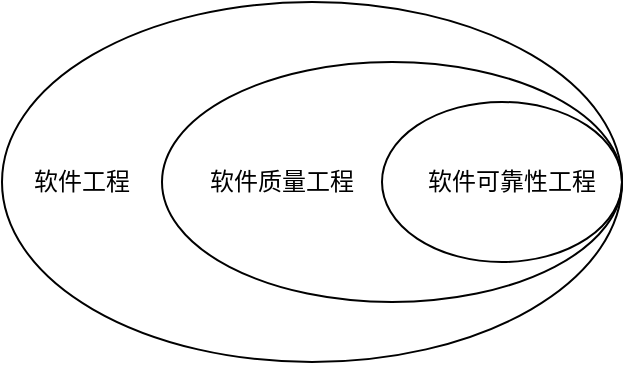 <mxfile version="16.2.4" type="github"><diagram id="yB0GhV5DmWw-k_zK-JTH" name="Page-1"><mxGraphModel dx="946" dy="645" grid="1" gridSize="10" guides="1" tooltips="1" connect="1" arrows="1" fold="1" page="1" pageScale="1" pageWidth="827" pageHeight="1169" math="0" shadow="0"><root><mxCell id="0"/><mxCell id="1" parent="0"/><mxCell id="clmxsnf9juqinun3uoUP-4" value="" style="ellipse;whiteSpace=wrap;html=1;fillColor=none;" vertex="1" parent="1"><mxGeometry x="170" y="240" width="310" height="180" as="geometry"/></mxCell><mxCell id="clmxsnf9juqinun3uoUP-5" value="" style="ellipse;whiteSpace=wrap;html=1;fillColor=none;" vertex="1" parent="1"><mxGeometry x="250" y="270" width="230" height="120" as="geometry"/></mxCell><mxCell id="clmxsnf9juqinun3uoUP-6" value="" style="ellipse;whiteSpace=wrap;html=1;fillColor=none;" vertex="1" parent="1"><mxGeometry x="360" y="290.01" width="120" height="79.99" as="geometry"/></mxCell><mxCell id="clmxsnf9juqinun3uoUP-7" value="软件工程" style="text;html=1;strokeColor=none;fillColor=none;align=center;verticalAlign=middle;whiteSpace=wrap;rounded=0;" vertex="1" parent="1"><mxGeometry x="180" y="315" width="60" height="30" as="geometry"/></mxCell><mxCell id="clmxsnf9juqinun3uoUP-8" value="软件质量工程" style="text;html=1;strokeColor=none;fillColor=none;align=center;verticalAlign=middle;whiteSpace=wrap;rounded=0;" vertex="1" parent="1"><mxGeometry x="270" y="315" width="80" height="30" as="geometry"/></mxCell><mxCell id="clmxsnf9juqinun3uoUP-9" value="软件可靠性工程" style="text;html=1;strokeColor=none;fillColor=none;align=center;verticalAlign=middle;whiteSpace=wrap;rounded=0;" vertex="1" parent="1"><mxGeometry x="380" y="315" width="90" height="30" as="geometry"/></mxCell></root></mxGraphModel></diagram></mxfile>